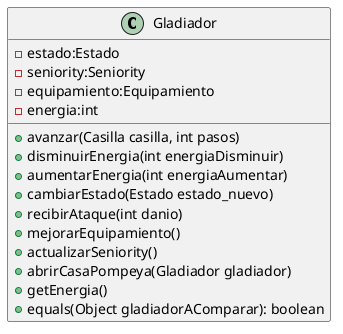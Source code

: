 @startuml
    class Gladiador {
        - estado:Estado
        - seniority:Seniority
        - equipamiento:Equipamiento
        - energia:int
        + avanzar(Casilla casilla, int pasos)
        + disminuirEnergia(int energiaDisminuir)
        + aumentarEnergia(int energiaAumentar)
        + cambiarEstado(Estado estado_nuevo)
        + recibirAtaque(int danio)
        + mejorarEquipamiento()
        + actualizarSeniority()
        + abrirCasaPompeya(Gladiador gladiador)
        + getEnergia()
        + equals(Object gladiadorAComparar): boolean
    }
@enduml